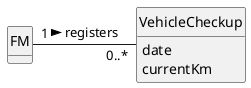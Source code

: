 @startuml
skinparam monochrome true
skinparam packageStyle rectangle
skinparam shadowing false

'left to right direction

skinparam classAttributeIconSize 0

hide circle
hide methods

class FM {

}

class VehicleCheckup {
    date
    currentKm

}

FM "1" - "0..*" VehicleCheckup : registers >
@enduml